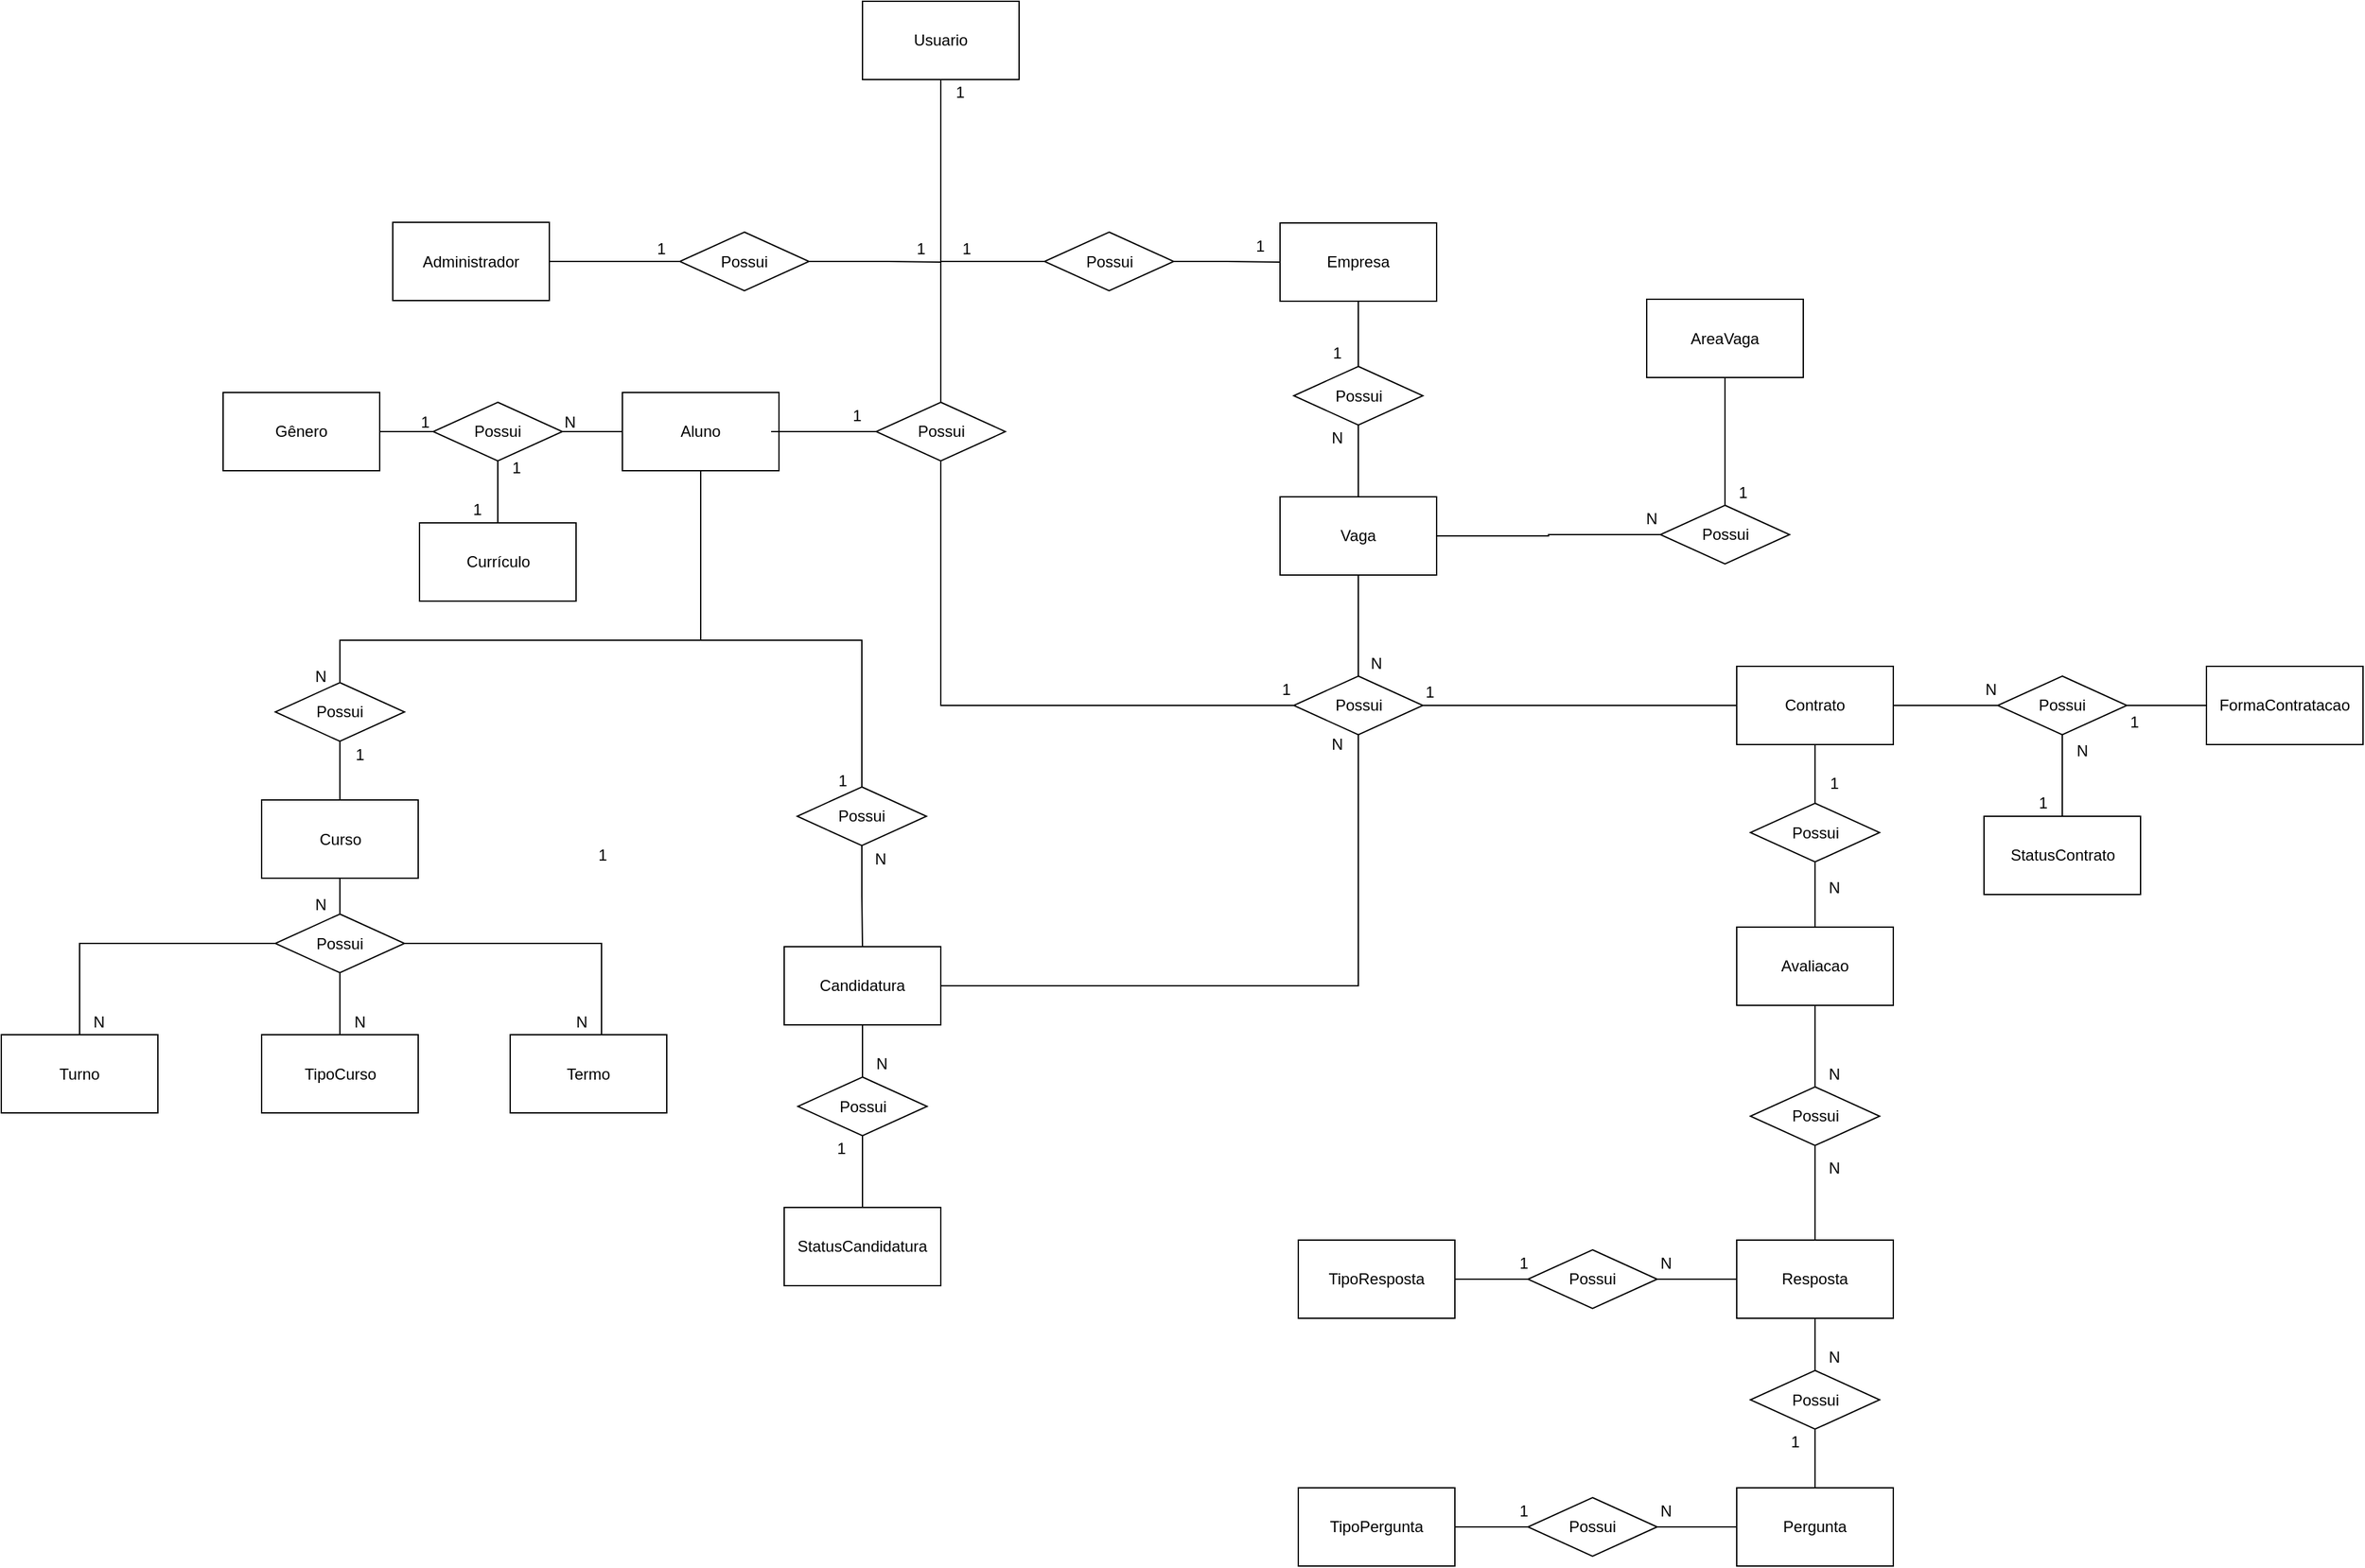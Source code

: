 <mxfile version="13.6.9" type="device"><diagram id="9ububp4-x_QyKkIQyULA" name="Page-1"><mxGraphModel dx="1695" dy="1651" grid="1" gridSize="10" guides="1" tooltips="1" connect="1" arrows="1" fold="1" page="1" pageScale="1" pageWidth="827" pageHeight="1169" math="0" shadow="0"><root><mxCell id="0"/><mxCell id="1" parent="0"/><mxCell id="k3YdLMhlCEvkmIeT7xpR-12" style="edgeStyle=orthogonalEdgeStyle;rounded=0;orthogonalLoop=1;jettySize=auto;html=1;endArrow=none;endFill=0;" parent="1" source="k3YdLMhlCEvkmIeT7xpR-1" target="k3YdLMhlCEvkmIeT7xpR-13" edge="1"><mxGeometry relative="1" as="geometry"><mxPoint x="240" y="70" as="targetPoint"/></mxGeometry></mxCell><mxCell id="k3YdLMhlCEvkmIeT7xpR-1" value="Usuario" style="rounded=0;whiteSpace=wrap;html=1;" parent="1" vertex="1"><mxGeometry x="50" y="-260" width="120" height="60" as="geometry"/></mxCell><mxCell id="k3YdLMhlCEvkmIeT7xpR-2" value="Aluno" style="rounded=0;whiteSpace=wrap;html=1;" parent="1" vertex="1"><mxGeometry x="-134" y="40" width="120" height="60" as="geometry"/></mxCell><mxCell id="k3YdLMhlCEvkmIeT7xpR-27" style="edgeStyle=orthogonalEdgeStyle;rounded=0;orthogonalLoop=1;jettySize=auto;html=1;endArrow=none;endFill=0;" parent="1" source="k3YdLMhlCEvkmIeT7xpR-3" target="k3YdLMhlCEvkmIeT7xpR-26" edge="1"><mxGeometry relative="1" as="geometry"/></mxCell><mxCell id="k3YdLMhlCEvkmIeT7xpR-3" value="Empresa" style="rounded=0;whiteSpace=wrap;html=1;" parent="1" vertex="1"><mxGeometry x="370" y="-90" width="120" height="60" as="geometry"/></mxCell><mxCell id="k3YdLMhlCEvkmIeT7xpR-4" value="Administrador" style="rounded=0;whiteSpace=wrap;html=1;" parent="1" vertex="1"><mxGeometry x="-310" y="-90.5" width="120" height="60" as="geometry"/></mxCell><mxCell id="k3YdLMhlCEvkmIeT7xpR-42" style="edgeStyle=orthogonalEdgeStyle;rounded=0;orthogonalLoop=1;jettySize=auto;html=1;endArrow=none;endFill=0;" parent="1" source="k3YdLMhlCEvkmIeT7xpR-5" target="k3YdLMhlCEvkmIeT7xpR-39" edge="1"><mxGeometry relative="1" as="geometry"/></mxCell><mxCell id="fHweongJfrW60iiXPh-W-39" style="edgeStyle=orthogonalEdgeStyle;rounded=0;orthogonalLoop=1;jettySize=auto;html=1;endArrow=none;endFill=0;" parent="1" source="k3YdLMhlCEvkmIeT7xpR-5" target="fHweongJfrW60iiXPh-W-38" edge="1"><mxGeometry relative="1" as="geometry"><mxPoint x="860" y="280" as="sourcePoint"/></mxGeometry></mxCell><mxCell id="k3YdLMhlCEvkmIeT7xpR-5" value="Contrato" style="rounded=0;whiteSpace=wrap;html=1;" parent="1" vertex="1"><mxGeometry x="720" y="250" width="120" height="60" as="geometry"/></mxCell><mxCell id="FzNZl77AO00aLUNLxxv9-52" style="edgeStyle=orthogonalEdgeStyle;rounded=0;orthogonalLoop=1;jettySize=auto;html=1;endArrow=none;endFill=0;" parent="1" source="k3YdLMhlCEvkmIeT7xpR-7" target="k3YdLMhlCEvkmIeT7xpR-38" edge="1"><mxGeometry relative="1" as="geometry"/></mxCell><mxCell id="k3YdLMhlCEvkmIeT7xpR-7" value="Vaga" style="rounded=0;whiteSpace=wrap;html=1;" parent="1" vertex="1"><mxGeometry x="370" y="120" width="120" height="60" as="geometry"/></mxCell><mxCell id="FzNZl77AO00aLUNLxxv9-84" style="edgeStyle=orthogonalEdgeStyle;rounded=0;orthogonalLoop=1;jettySize=auto;html=1;entryX=0.5;entryY=0;entryDx=0;entryDy=0;endArrow=none;endFill=0;" parent="1" source="k3YdLMhlCEvkmIeT7xpR-9" target="FzNZl77AO00aLUNLxxv9-57" edge="1"><mxGeometry relative="1" as="geometry"/></mxCell><mxCell id="k3YdLMhlCEvkmIeT7xpR-9" value="Avaliacao" style="rounded=0;whiteSpace=wrap;html=1;" parent="1" vertex="1"><mxGeometry x="720" y="450" width="120" height="60" as="geometry"/></mxCell><mxCell id="FzNZl77AO00aLUNLxxv9-47" style="edgeStyle=orthogonalEdgeStyle;rounded=0;orthogonalLoop=1;jettySize=auto;html=1;endArrow=none;endFill=0;" parent="1" source="k3YdLMhlCEvkmIeT7xpR-13" edge="1"><mxGeometry relative="1" as="geometry"><mxPoint x="250" y="280" as="targetPoint"/><Array as="points"><mxPoint x="110" y="280"/></Array></mxGeometry></mxCell><mxCell id="k3YdLMhlCEvkmIeT7xpR-13" value="Possui" style="rhombus;whiteSpace=wrap;html=1;" parent="1" vertex="1"><mxGeometry x="60.5" y="47.5" width="99" height="45" as="geometry"/></mxCell><mxCell id="FzNZl77AO00aLUNLxxv9-44" style="edgeStyle=orthogonalEdgeStyle;rounded=0;orthogonalLoop=1;jettySize=auto;html=1;endArrow=none;endFill=0;entryX=1;entryY=1;entryDx=0;entryDy=0;" parent="1" source="k3YdLMhlCEvkmIeT7xpR-16" target="k3YdLMhlCEvkmIeT7xpR-46" edge="1"><mxGeometry relative="1" as="geometry"><mxPoint x="110" y="-30" as="targetPoint"/><Array as="points"><mxPoint x="70" y="-60"/><mxPoint x="70" y="-60"/></Array></mxGeometry></mxCell><mxCell id="FzNZl77AO00aLUNLxxv9-45" style="edgeStyle=orthogonalEdgeStyle;rounded=0;orthogonalLoop=1;jettySize=auto;html=1;endArrow=none;endFill=0;" parent="1" source="k3YdLMhlCEvkmIeT7xpR-16" target="k3YdLMhlCEvkmIeT7xpR-4" edge="1"><mxGeometry relative="1" as="geometry"/></mxCell><mxCell id="k3YdLMhlCEvkmIeT7xpR-16" value="Possui" style="rhombus;whiteSpace=wrap;html=1;" parent="1" vertex="1"><mxGeometry x="-90" y="-83" width="99" height="45" as="geometry"/></mxCell><mxCell id="k3YdLMhlCEvkmIeT7xpR-22" style="edgeStyle=orthogonalEdgeStyle;rounded=0;orthogonalLoop=1;jettySize=auto;html=1;endArrow=none;endFill=0;" parent="1" source="k3YdLMhlCEvkmIeT7xpR-20" target="k3YdLMhlCEvkmIeT7xpR-3" edge="1"><mxGeometry relative="1" as="geometry"/></mxCell><mxCell id="FzNZl77AO00aLUNLxxv9-20" style="edgeStyle=orthogonalEdgeStyle;rounded=0;orthogonalLoop=1;jettySize=auto;html=1;endArrow=none;endFill=0;" parent="1" source="k3YdLMhlCEvkmIeT7xpR-20" edge="1"><mxGeometry relative="1" as="geometry"><mxPoint x="110" y="-57.5" as="targetPoint"/><Array as="points"><mxPoint x="110" y="-60"/></Array></mxGeometry></mxCell><mxCell id="k3YdLMhlCEvkmIeT7xpR-20" value="Possui" style="rhombus;whiteSpace=wrap;html=1;" parent="1" vertex="1"><mxGeometry x="189.5" y="-83" width="99" height="45" as="geometry"/></mxCell><mxCell id="k3YdLMhlCEvkmIeT7xpR-25" style="edgeStyle=orthogonalEdgeStyle;rounded=0;orthogonalLoop=1;jettySize=auto;html=1;endArrow=none;endFill=0;" parent="1" edge="1"><mxGeometry relative="1" as="geometry"><mxPoint x="639" y="172.5" as="sourcePoint"/></mxGeometry></mxCell><mxCell id="k3YdLMhlCEvkmIeT7xpR-28" style="edgeStyle=orthogonalEdgeStyle;rounded=0;orthogonalLoop=1;jettySize=auto;html=1;endArrow=none;endFill=0;" parent="1" source="k3YdLMhlCEvkmIeT7xpR-26" target="k3YdLMhlCEvkmIeT7xpR-7" edge="1"><mxGeometry relative="1" as="geometry"/></mxCell><mxCell id="k3YdLMhlCEvkmIeT7xpR-26" value="Possui" style="rhombus;whiteSpace=wrap;html=1;" parent="1" vertex="1"><mxGeometry x="380.5" y="20" width="99" height="45" as="geometry"/></mxCell><mxCell id="k3YdLMhlCEvkmIeT7xpR-33" style="edgeStyle=orthogonalEdgeStyle;rounded=0;orthogonalLoop=1;jettySize=auto;html=1;endArrow=none;endFill=0;" parent="1" edge="1"><mxGeometry relative="1" as="geometry"><mxPoint x="639" y="382.5" as="sourcePoint"/></mxGeometry></mxCell><mxCell id="FzNZl77AO00aLUNLxxv9-31" style="edgeStyle=orthogonalEdgeStyle;rounded=0;orthogonalLoop=1;jettySize=auto;html=1;endArrow=none;endFill=0;" parent="1" source="k3YdLMhlCEvkmIeT7xpR-35" target="fHweongJfrW60iiXPh-W-1" edge="1"><mxGeometry relative="1" as="geometry"/></mxCell><mxCell id="tFelkbOIOpJbPnl7gtcp-5" style="edgeStyle=orthogonalEdgeStyle;rounded=0;orthogonalLoop=1;jettySize=auto;html=1;endArrow=none;endFill=0;" edge="1" parent="1" source="k3YdLMhlCEvkmIeT7xpR-35"><mxGeometry relative="1" as="geometry"><mxPoint x="-80" y="230" as="targetPoint"/><Array as="points"><mxPoint x="49" y="230"/></Array></mxGeometry></mxCell><mxCell id="k3YdLMhlCEvkmIeT7xpR-35" value="Possui" style="rhombus;whiteSpace=wrap;html=1;" parent="1" vertex="1"><mxGeometry y="342.5" width="99" height="45" as="geometry"/></mxCell><mxCell id="FzNZl77AO00aLUNLxxv9-53" style="edgeStyle=orthogonalEdgeStyle;rounded=0;orthogonalLoop=1;jettySize=auto;html=1;endArrow=none;endFill=0;" parent="1" source="k3YdLMhlCEvkmIeT7xpR-38" target="fHweongJfrW60iiXPh-W-25" edge="1"><mxGeometry relative="1" as="geometry"/></mxCell><mxCell id="k3YdLMhlCEvkmIeT7xpR-38" value="Possui" style="rhombus;whiteSpace=wrap;html=1;" parent="1" vertex="1"><mxGeometry x="661.5" y="126.5" width="99" height="45" as="geometry"/></mxCell><mxCell id="k3YdLMhlCEvkmIeT7xpR-63" style="edgeStyle=orthogonalEdgeStyle;rounded=0;orthogonalLoop=1;jettySize=auto;html=1;endArrow=none;endFill=0;" parent="1" source="k3YdLMhlCEvkmIeT7xpR-39" target="k3YdLMhlCEvkmIeT7xpR-9" edge="1"><mxGeometry relative="1" as="geometry"/></mxCell><mxCell id="k3YdLMhlCEvkmIeT7xpR-39" value="Possui" style="rhombus;whiteSpace=wrap;html=1;" parent="1" vertex="1"><mxGeometry x="730.5" y="355" width="99" height="45" as="geometry"/></mxCell><mxCell id="k3YdLMhlCEvkmIeT7xpR-44" value="1" style="text;html=1;strokeColor=none;fillColor=none;align=center;verticalAlign=middle;whiteSpace=wrap;rounded=0;" parent="1" vertex="1"><mxGeometry x="-119" y="-80" width="30" height="20" as="geometry"/></mxCell><mxCell id="k3YdLMhlCEvkmIeT7xpR-46" value="1" style="text;html=1;strokeColor=none;fillColor=none;align=center;verticalAlign=middle;whiteSpace=wrap;rounded=0;" parent="1" vertex="1"><mxGeometry x="80" y="-80" width="30" height="20" as="geometry"/></mxCell><mxCell id="k3YdLMhlCEvkmIeT7xpR-47" value="1" style="text;html=1;strokeColor=none;fillColor=none;align=center;verticalAlign=middle;whiteSpace=wrap;rounded=0;" parent="1" vertex="1"><mxGeometry x="114.5" y="-80" width="30" height="20" as="geometry"/></mxCell><mxCell id="k3YdLMhlCEvkmIeT7xpR-48" value="1" style="text;html=1;strokeColor=none;fillColor=none;align=center;verticalAlign=middle;whiteSpace=wrap;rounded=0;" parent="1" vertex="1"><mxGeometry x="340" y="-82.5" width="30" height="20" as="geometry"/></mxCell><mxCell id="k3YdLMhlCEvkmIeT7xpR-50" value="1" style="text;html=1;strokeColor=none;fillColor=none;align=center;verticalAlign=middle;whiteSpace=wrap;rounded=0;" parent="1" vertex="1"><mxGeometry x="110" y="-200" width="30" height="20" as="geometry"/></mxCell><mxCell id="k3YdLMhlCEvkmIeT7xpR-51" value="1" style="text;html=1;strokeColor=none;fillColor=none;align=center;verticalAlign=middle;whiteSpace=wrap;rounded=0;" parent="1" vertex="1"><mxGeometry x="30.5" y="47.5" width="30" height="20" as="geometry"/></mxCell><mxCell id="k3YdLMhlCEvkmIeT7xpR-52" value="N" style="text;html=1;strokeColor=none;fillColor=none;align=center;verticalAlign=middle;whiteSpace=wrap;rounded=0;" parent="1" vertex="1"><mxGeometry x="49" y="387.5" width="30" height="20" as="geometry"/></mxCell><mxCell id="k3YdLMhlCEvkmIeT7xpR-54" value="1" style="text;html=1;strokeColor=none;fillColor=none;align=center;verticalAlign=middle;whiteSpace=wrap;rounded=0;" parent="1" vertex="1"><mxGeometry x="399" width="30" height="20" as="geometry"/></mxCell><mxCell id="k3YdLMhlCEvkmIeT7xpR-55" value="N" style="text;html=1;strokeColor=none;fillColor=none;align=center;verticalAlign=middle;whiteSpace=wrap;rounded=0;" parent="1" vertex="1"><mxGeometry x="399" y="65" width="30" height="20" as="geometry"/></mxCell><mxCell id="k3YdLMhlCEvkmIeT7xpR-68" style="edgeStyle=orthogonalEdgeStyle;rounded=0;orthogonalLoop=1;jettySize=auto;html=1;endArrow=none;endFill=0;" parent="1" edge="1"><mxGeometry relative="1" as="geometry"><mxPoint x="639" y="280" as="sourcePoint"/></mxGeometry></mxCell><mxCell id="k3YdLMhlCEvkmIeT7xpR-81" value="N" style="text;html=1;strokeColor=none;fillColor=none;align=center;verticalAlign=middle;whiteSpace=wrap;rounded=0;" parent="1" vertex="1"><mxGeometry x="399" y="300" width="30" height="20" as="geometry"/></mxCell><mxCell id="k3YdLMhlCEvkmIeT7xpR-82" value="1" style="text;html=1;strokeColor=none;fillColor=none;align=center;verticalAlign=middle;whiteSpace=wrap;rounded=0;" parent="1" vertex="1"><mxGeometry x="470" y="260" width="30" height="20" as="geometry"/></mxCell><mxCell id="k3YdLMhlCEvkmIeT7xpR-83" value="1" style="text;html=1;strokeColor=none;fillColor=none;align=center;verticalAlign=middle;whiteSpace=wrap;rounded=0;" parent="1" vertex="1"><mxGeometry x="780" y="330" width="30" height="20" as="geometry"/></mxCell><mxCell id="k3YdLMhlCEvkmIeT7xpR-84" value="N" style="text;html=1;strokeColor=none;fillColor=none;align=center;verticalAlign=middle;whiteSpace=wrap;rounded=0;" parent="1" vertex="1"><mxGeometry x="780" y="410" width="30" height="20" as="geometry"/></mxCell><mxCell id="jempaYH8uW6jE88s6-Fu-5" style="edgeStyle=orthogonalEdgeStyle;rounded=0;orthogonalLoop=1;jettySize=auto;html=1;endArrow=none;endFill=0;" parent="1" target="k3YdLMhlCEvkmIeT7xpR-13" edge="1"><mxGeometry relative="1" as="geometry"><Array as="points"><mxPoint x="10" y="70"/><mxPoint x="10" y="70"/></Array><mxPoint x="-20" y="70" as="sourcePoint"/></mxGeometry></mxCell><mxCell id="Rwl_R5_5Do_ZwJjmagmW-10" style="edgeStyle=orthogonalEdgeStyle;rounded=0;orthogonalLoop=1;jettySize=auto;html=1;endArrow=none;endFill=0;exitX=0.5;exitY=1;exitDx=0;exitDy=0;" parent="1" source="fHweongJfrW60iiXPh-W-17" target="Rwl_R5_5Do_ZwJjmagmW-1" edge="1"><mxGeometry relative="1" as="geometry"><mxPoint x="-294" y="325" as="sourcePoint"/></mxGeometry></mxCell><mxCell id="Rwl_R5_5Do_ZwJjmagmW-1" value="Currículo" style="rounded=0;whiteSpace=wrap;html=1;" parent="1" vertex="1"><mxGeometry x="-289.5" y="140" width="120" height="60" as="geometry"/></mxCell><mxCell id="Rwl_R5_5Do_ZwJjmagmW-11" value="1" style="text;html=1;strokeColor=none;fillColor=none;align=center;verticalAlign=middle;whiteSpace=wrap;rounded=0;" parent="1" vertex="1"><mxGeometry x="-230" y="87.5" width="30" height="20" as="geometry"/></mxCell><mxCell id="Rwl_R5_5Do_ZwJjmagmW-13" value="1" style="text;html=1;strokeColor=none;fillColor=none;align=center;verticalAlign=middle;whiteSpace=wrap;rounded=0;" parent="1" vertex="1"><mxGeometry x="-260" y="120" width="30" height="20" as="geometry"/></mxCell><mxCell id="Rwl_R5_5Do_ZwJjmagmW-14" value="1" style="text;html=1;strokeColor=none;fillColor=none;align=center;verticalAlign=middle;whiteSpace=wrap;rounded=0;" parent="1" vertex="1"><mxGeometry x="-164" y="385" width="30" height="20" as="geometry"/></mxCell><mxCell id="FzNZl77AO00aLUNLxxv9-29" style="edgeStyle=orthogonalEdgeStyle;rounded=0;orthogonalLoop=1;jettySize=auto;html=1;endArrow=none;endFill=0;" parent="1" source="fHweongJfrW60iiXPh-W-1" target="FzNZl77AO00aLUNLxxv9-3" edge="1"><mxGeometry relative="1" as="geometry"/></mxCell><mxCell id="FzNZl77AO00aLUNLxxv9-41" style="edgeStyle=orthogonalEdgeStyle;rounded=0;orthogonalLoop=1;jettySize=auto;html=1;entryX=0.5;entryY=1;entryDx=0;entryDy=0;endArrow=none;endFill=0;" parent="1" source="fHweongJfrW60iiXPh-W-1" target="FzNZl77AO00aLUNLxxv9-34" edge="1"><mxGeometry relative="1" as="geometry"/></mxCell><mxCell id="fHweongJfrW60iiXPh-W-1" value="Candidatura" style="rounded=0;whiteSpace=wrap;html=1;" parent="1" vertex="1"><mxGeometry x="-10" y="465" width="120" height="60" as="geometry"/></mxCell><mxCell id="fHweongJfrW60iiXPh-W-16" value="Gênero" style="rounded=0;whiteSpace=wrap;html=1;" parent="1" vertex="1"><mxGeometry x="-440" y="40" width="120" height="60" as="geometry"/></mxCell><mxCell id="fHweongJfrW60iiXPh-W-18" style="edgeStyle=orthogonalEdgeStyle;rounded=0;orthogonalLoop=1;jettySize=auto;html=1;endArrow=none;endFill=0;" parent="1" source="fHweongJfrW60iiXPh-W-17" target="fHweongJfrW60iiXPh-W-16" edge="1"><mxGeometry relative="1" as="geometry"/></mxCell><mxCell id="fHweongJfrW60iiXPh-W-19" style="edgeStyle=orthogonalEdgeStyle;rounded=0;orthogonalLoop=1;jettySize=auto;html=1;endArrow=none;endFill=0;" parent="1" source="fHweongJfrW60iiXPh-W-17" target="k3YdLMhlCEvkmIeT7xpR-2" edge="1"><mxGeometry relative="1" as="geometry"><mxPoint x="-140" y="70" as="targetPoint"/></mxGeometry></mxCell><mxCell id="fHweongJfrW60iiXPh-W-17" value="Possui" style="rhombus;whiteSpace=wrap;html=1;" parent="1" vertex="1"><mxGeometry x="-279" y="47.5" width="99" height="45" as="geometry"/></mxCell><mxCell id="fHweongJfrW60iiXPh-W-20" value="N" style="text;html=1;strokeColor=none;fillColor=none;align=center;verticalAlign=middle;whiteSpace=wrap;rounded=0;" parent="1" vertex="1"><mxGeometry x="-189.5" y="52.5" width="30" height="20" as="geometry"/></mxCell><mxCell id="fHweongJfrW60iiXPh-W-24" value="1" style="text;html=1;strokeColor=none;fillColor=none;align=center;verticalAlign=middle;whiteSpace=wrap;rounded=0;" parent="1" vertex="1"><mxGeometry x="-300" y="52.5" width="30" height="20" as="geometry"/></mxCell><mxCell id="fHweongJfrW60iiXPh-W-25" value="AreaVaga" style="rounded=0;whiteSpace=wrap;html=1;" parent="1" vertex="1"><mxGeometry x="651" y="-31.5" width="120" height="60" as="geometry"/></mxCell><mxCell id="fHweongJfrW60iiXPh-W-34" value="1" style="text;html=1;strokeColor=none;fillColor=none;align=center;verticalAlign=middle;whiteSpace=wrap;rounded=0;" parent="1" vertex="1"><mxGeometry x="710" y="106.5" width="30" height="20" as="geometry"/></mxCell><mxCell id="fHweongJfrW60iiXPh-W-36" value="FormaContratacao" style="rounded=0;whiteSpace=wrap;html=1;" parent="1" vertex="1"><mxGeometry x="1080" y="250" width="120" height="60" as="geometry"/></mxCell><mxCell id="fHweongJfrW60iiXPh-W-37" value="StatusContrato" style="rounded=0;whiteSpace=wrap;html=1;" parent="1" vertex="1"><mxGeometry x="909.5" y="365" width="120" height="60" as="geometry"/></mxCell><mxCell id="fHweongJfrW60iiXPh-W-41" style="edgeStyle=orthogonalEdgeStyle;rounded=0;orthogonalLoop=1;jettySize=auto;html=1;endArrow=none;endFill=0;" parent="1" source="fHweongJfrW60iiXPh-W-38" target="fHweongJfrW60iiXPh-W-36" edge="1"><mxGeometry relative="1" as="geometry"/></mxCell><mxCell id="FzNZl77AO00aLUNLxxv9-64" style="edgeStyle=orthogonalEdgeStyle;rounded=0;orthogonalLoop=1;jettySize=auto;html=1;endArrow=none;endFill=0;" parent="1" source="fHweongJfrW60iiXPh-W-38" target="fHweongJfrW60iiXPh-W-37" edge="1"><mxGeometry relative="1" as="geometry"/></mxCell><mxCell id="fHweongJfrW60iiXPh-W-38" value="Possui" style="rhombus;whiteSpace=wrap;html=1;" parent="1" vertex="1"><mxGeometry x="920" y="257.5" width="99" height="45" as="geometry"/></mxCell><mxCell id="fHweongJfrW60iiXPh-W-40" value="N" style="text;html=1;strokeColor=none;fillColor=none;align=center;verticalAlign=middle;whiteSpace=wrap;rounded=0;" parent="1" vertex="1"><mxGeometry x="429" y="237.5" width="30" height="20" as="geometry"/></mxCell><mxCell id="fHweongJfrW60iiXPh-W-44" value="N" style="text;html=1;strokeColor=none;fillColor=none;align=center;verticalAlign=middle;whiteSpace=wrap;rounded=0;" parent="1" vertex="1"><mxGeometry x="900" y="257.5" width="30" height="20" as="geometry"/></mxCell><mxCell id="fHweongJfrW60iiXPh-W-47" value="1" style="text;html=1;strokeColor=none;fillColor=none;align=center;verticalAlign=middle;whiteSpace=wrap;rounded=0;" parent="1" vertex="1"><mxGeometry x="1010" y="282.5" width="30" height="20" as="geometry"/></mxCell><mxCell id="fHweongJfrW60iiXPh-W-48" value="1" style="text;html=1;strokeColor=none;fillColor=none;align=center;verticalAlign=middle;whiteSpace=wrap;rounded=0;" parent="1" vertex="1"><mxGeometry x="940" y="345" width="30" height="20" as="geometry"/></mxCell><mxCell id="fHweongJfrW60iiXPh-W-49" value="N" style="text;html=1;strokeColor=none;fillColor=none;align=center;verticalAlign=middle;whiteSpace=wrap;rounded=0;" parent="1" vertex="1"><mxGeometry x="970" y="305" width="30" height="20" as="geometry"/></mxCell><mxCell id="fHweongJfrW60iiXPh-W-80" style="edgeStyle=orthogonalEdgeStyle;rounded=0;orthogonalLoop=1;jettySize=auto;html=1;endArrow=none;endFill=0;" parent="1" source="fHweongJfrW60iiXPh-W-54" target="fHweongJfrW60iiXPh-W-78" edge="1"><mxGeometry relative="1" as="geometry"/></mxCell><mxCell id="fHweongJfrW60iiXPh-W-54" value="Curso" style="rounded=0;whiteSpace=wrap;html=1;" parent="1" vertex="1"><mxGeometry x="-410.5" y="352.5" width="120" height="60" as="geometry"/></mxCell><mxCell id="fHweongJfrW60iiXPh-W-56" value="Turno" style="rounded=0;whiteSpace=wrap;html=1;" parent="1" vertex="1"><mxGeometry x="-610" y="532.5" width="120" height="60" as="geometry"/></mxCell><mxCell id="fHweongJfrW60iiXPh-W-57" value="Termo" style="rounded=0;whiteSpace=wrap;html=1;" parent="1" vertex="1"><mxGeometry x="-220" y="532.5" width="120" height="60" as="geometry"/></mxCell><mxCell id="fHweongJfrW60iiXPh-W-62" style="edgeStyle=orthogonalEdgeStyle;rounded=0;orthogonalLoop=1;jettySize=auto;html=1;entryX=0.5;entryY=0;entryDx=0;entryDy=0;endArrow=none;endFill=0;" parent="1" source="fHweongJfrW60iiXPh-W-58" target="fHweongJfrW60iiXPh-W-54" edge="1"><mxGeometry relative="1" as="geometry"/></mxCell><mxCell id="tFelkbOIOpJbPnl7gtcp-4" style="edgeStyle=orthogonalEdgeStyle;rounded=0;orthogonalLoop=1;jettySize=auto;html=1;endArrow=none;endFill=0;" edge="1" parent="1" source="fHweongJfrW60iiXPh-W-58" target="k3YdLMhlCEvkmIeT7xpR-2"><mxGeometry relative="1" as="geometry"><Array as="points"><mxPoint x="-351" y="230"/><mxPoint x="-74" y="230"/></Array></mxGeometry></mxCell><mxCell id="fHweongJfrW60iiXPh-W-58" value="Possui" style="rhombus;whiteSpace=wrap;html=1;" parent="1" vertex="1"><mxGeometry x="-400" y="262.5" width="99" height="45" as="geometry"/></mxCell><mxCell id="fHweongJfrW60iiXPh-W-64" value="1" style="text;html=1;strokeColor=none;fillColor=none;align=center;verticalAlign=middle;whiteSpace=wrap;rounded=0;" parent="1" vertex="1"><mxGeometry x="-350.5" y="307.5" width="30" height="20" as="geometry"/></mxCell><mxCell id="fHweongJfrW60iiXPh-W-65" value="N" style="text;html=1;strokeColor=none;fillColor=none;align=center;verticalAlign=middle;whiteSpace=wrap;rounded=0;" parent="1" vertex="1"><mxGeometry x="-380.5" y="247.5" width="30" height="20" as="geometry"/></mxCell><mxCell id="fHweongJfrW60iiXPh-W-68" value="N" style="text;html=1;strokeColor=none;fillColor=none;align=center;verticalAlign=middle;whiteSpace=wrap;rounded=0;" parent="1" vertex="1"><mxGeometry x="-550" y="512.5" width="30" height="20" as="geometry"/></mxCell><mxCell id="fHweongJfrW60iiXPh-W-72" value="N" style="text;html=1;strokeColor=none;fillColor=none;align=center;verticalAlign=middle;whiteSpace=wrap;rounded=0;" parent="1" vertex="1"><mxGeometry x="-380" y="422.5" width="30" height="20" as="geometry"/></mxCell><mxCell id="fHweongJfrW60iiXPh-W-81" style="edgeStyle=orthogonalEdgeStyle;rounded=0;orthogonalLoop=1;jettySize=auto;html=1;endArrow=none;endFill=0;" parent="1" source="fHweongJfrW60iiXPh-W-78" target="fHweongJfrW60iiXPh-W-56" edge="1"><mxGeometry relative="1" as="geometry"><Array as="points"><mxPoint x="-550" y="462.5"/></Array></mxGeometry></mxCell><mxCell id="fHweongJfrW60iiXPh-W-82" style="edgeStyle=orthogonalEdgeStyle;rounded=0;orthogonalLoop=1;jettySize=auto;html=1;endArrow=none;endFill=0;" parent="1" source="fHweongJfrW60iiXPh-W-78" target="fHweongJfrW60iiXPh-W-57" edge="1"><mxGeometry relative="1" as="geometry"><Array as="points"><mxPoint x="-150" y="462.5"/></Array></mxGeometry></mxCell><mxCell id="71JND-y3AgoOOAbfqpLt-4" style="edgeStyle=orthogonalEdgeStyle;rounded=0;orthogonalLoop=1;jettySize=auto;html=1;endArrow=none;endFill=0;" parent="1" source="fHweongJfrW60iiXPh-W-78" target="71JND-y3AgoOOAbfqpLt-2" edge="1"><mxGeometry relative="1" as="geometry"/></mxCell><mxCell id="fHweongJfrW60iiXPh-W-78" value="Possui" style="rhombus;whiteSpace=wrap;html=1;" parent="1" vertex="1"><mxGeometry x="-400" y="440" width="99" height="45" as="geometry"/></mxCell><mxCell id="fHweongJfrW60iiXPh-W-87" value="N" style="text;html=1;strokeColor=none;fillColor=none;align=center;verticalAlign=middle;whiteSpace=wrap;rounded=0;" parent="1" vertex="1"><mxGeometry x="-180" y="512.5" width="30" height="20" as="geometry"/></mxCell><mxCell id="71JND-y3AgoOOAbfqpLt-2" value="TipoCurso" style="rounded=0;whiteSpace=wrap;html=1;" parent="1" vertex="1"><mxGeometry x="-410.5" y="532.5" width="120" height="60" as="geometry"/></mxCell><mxCell id="71JND-y3AgoOOAbfqpLt-5" value="N" style="text;html=1;strokeColor=none;fillColor=none;align=center;verticalAlign=middle;whiteSpace=wrap;rounded=0;" parent="1" vertex="1"><mxGeometry x="-350" y="512.5" width="30" height="20" as="geometry"/></mxCell><mxCell id="FzNZl77AO00aLUNLxxv9-1" value="StatusCandidatura" style="rounded=0;whiteSpace=wrap;html=1;" parent="1" vertex="1"><mxGeometry x="-10" y="665" width="120" height="60" as="geometry"/></mxCell><mxCell id="FzNZl77AO00aLUNLxxv9-5" style="edgeStyle=orthogonalEdgeStyle;rounded=0;orthogonalLoop=1;jettySize=auto;html=1;endArrow=none;endFill=0;" parent="1" source="FzNZl77AO00aLUNLxxv9-3" target="FzNZl77AO00aLUNLxxv9-1" edge="1"><mxGeometry relative="1" as="geometry"/></mxCell><mxCell id="FzNZl77AO00aLUNLxxv9-3" value="Possui" style="rhombus;whiteSpace=wrap;html=1;" parent="1" vertex="1"><mxGeometry x="0.5" y="565" width="99" height="45" as="geometry"/></mxCell><mxCell id="FzNZl77AO00aLUNLxxv9-11" value="N" style="text;html=1;strokeColor=none;fillColor=none;align=center;verticalAlign=middle;whiteSpace=wrap;rounded=0;" parent="1" vertex="1"><mxGeometry x="50" y="545" width="30" height="20" as="geometry"/></mxCell><mxCell id="FzNZl77AO00aLUNLxxv9-13" value="1" style="text;html=1;strokeColor=none;fillColor=none;align=center;verticalAlign=middle;whiteSpace=wrap;rounded=0;" parent="1" vertex="1"><mxGeometry x="19" y="610" width="30" height="20" as="geometry"/></mxCell><mxCell id="FzNZl77AO00aLUNLxxv9-35" style="edgeStyle=orthogonalEdgeStyle;rounded=0;orthogonalLoop=1;jettySize=auto;html=1;endArrow=none;endFill=0;" parent="1" source="FzNZl77AO00aLUNLxxv9-34" edge="1"><mxGeometry relative="1" as="geometry"><mxPoint x="250" y="280" as="targetPoint"/></mxGeometry></mxCell><mxCell id="FzNZl77AO00aLUNLxxv9-36" style="edgeStyle=orthogonalEdgeStyle;rounded=0;orthogonalLoop=1;jettySize=auto;html=1;entryX=0;entryY=0.5;entryDx=0;entryDy=0;endArrow=none;endFill=0;" parent="1" source="FzNZl77AO00aLUNLxxv9-34" target="k3YdLMhlCEvkmIeT7xpR-5" edge="1"><mxGeometry relative="1" as="geometry"/></mxCell><mxCell id="FzNZl77AO00aLUNLxxv9-42" style="edgeStyle=orthogonalEdgeStyle;rounded=0;orthogonalLoop=1;jettySize=auto;html=1;entryX=0.5;entryY=1;entryDx=0;entryDy=0;endArrow=none;endFill=0;" parent="1" source="FzNZl77AO00aLUNLxxv9-34" target="k3YdLMhlCEvkmIeT7xpR-7" edge="1"><mxGeometry relative="1" as="geometry"/></mxCell><mxCell id="FzNZl77AO00aLUNLxxv9-34" value="Possui" style="rhombus;whiteSpace=wrap;html=1;" parent="1" vertex="1"><mxGeometry x="380.5" y="257.5" width="99" height="45" as="geometry"/></mxCell><mxCell id="FzNZl77AO00aLUNLxxv9-38" value="1" style="text;html=1;strokeColor=none;fillColor=none;align=center;verticalAlign=middle;whiteSpace=wrap;rounded=0;" parent="1" vertex="1"><mxGeometry x="360" y="257.5" width="30" height="20" as="geometry"/></mxCell><mxCell id="FzNZl77AO00aLUNLxxv9-50" value="1" style="text;html=1;strokeColor=none;fillColor=none;align=center;verticalAlign=middle;whiteSpace=wrap;rounded=0;" parent="1" vertex="1"><mxGeometry x="20" y="327.5" width="30" height="20" as="geometry"/></mxCell><mxCell id="FzNZl77AO00aLUNLxxv9-56" value="N" style="text;html=1;strokeColor=none;fillColor=none;align=center;verticalAlign=middle;whiteSpace=wrap;rounded=0;" parent="1" vertex="1"><mxGeometry x="640" y="126.5" width="30" height="20" as="geometry"/></mxCell><mxCell id="FzNZl77AO00aLUNLxxv9-57" value="Possui" style="rhombus;whiteSpace=wrap;html=1;" parent="1" vertex="1"><mxGeometry x="730.5" y="572.5" width="99" height="45" as="geometry"/></mxCell><mxCell id="tFelkbOIOpJbPnl7gtcp-8" style="edgeStyle=orthogonalEdgeStyle;rounded=0;orthogonalLoop=1;jettySize=auto;html=1;endArrow=none;endFill=0;" edge="1" parent="1" source="FzNZl77AO00aLUNLxxv9-66" target="FzNZl77AO00aLUNLxxv9-72"><mxGeometry relative="1" as="geometry"/></mxCell><mxCell id="FzNZl77AO00aLUNLxxv9-66" value="Pergunta" style="rounded=0;whiteSpace=wrap;html=1;" parent="1" vertex="1"><mxGeometry x="720" y="880" width="120" height="60" as="geometry"/></mxCell><mxCell id="FzNZl77AO00aLUNLxxv9-77" style="edgeStyle=orthogonalEdgeStyle;rounded=0;orthogonalLoop=1;jettySize=auto;html=1;endArrow=none;endFill=0;" parent="1" source="FzNZl77AO00aLUNLxxv9-67" target="FzNZl77AO00aLUNLxxv9-75" edge="1"><mxGeometry relative="1" as="geometry"/></mxCell><mxCell id="tFelkbOIOpJbPnl7gtcp-6" style="edgeStyle=orthogonalEdgeStyle;rounded=0;orthogonalLoop=1;jettySize=auto;html=1;entryX=0.5;entryY=1;entryDx=0;entryDy=0;endArrow=none;endFill=0;" edge="1" parent="1" source="FzNZl77AO00aLUNLxxv9-67" target="FzNZl77AO00aLUNLxxv9-57"><mxGeometry relative="1" as="geometry"/></mxCell><mxCell id="tFelkbOIOpJbPnl7gtcp-7" style="edgeStyle=orthogonalEdgeStyle;rounded=0;orthogonalLoop=1;jettySize=auto;html=1;endArrow=none;endFill=0;" edge="1" parent="1" source="FzNZl77AO00aLUNLxxv9-67" target="FzNZl77AO00aLUNLxxv9-72"><mxGeometry relative="1" as="geometry"/></mxCell><mxCell id="FzNZl77AO00aLUNLxxv9-67" value="Resposta" style="rounded=0;whiteSpace=wrap;html=1;" parent="1" vertex="1"><mxGeometry x="720" y="690" width="120" height="60" as="geometry"/></mxCell><mxCell id="FzNZl77AO00aLUNLxxv9-68" value="TipoResposta" style="rounded=0;whiteSpace=wrap;html=1;" parent="1" vertex="1"><mxGeometry x="384" y="690" width="120" height="60" as="geometry"/></mxCell><mxCell id="FzNZl77AO00aLUNLxxv9-72" value="Possui" style="rhombus;whiteSpace=wrap;html=1;" parent="1" vertex="1"><mxGeometry x="730.5" y="790" width="99" height="45" as="geometry"/></mxCell><mxCell id="FzNZl77AO00aLUNLxxv9-78" style="edgeStyle=orthogonalEdgeStyle;rounded=0;orthogonalLoop=1;jettySize=auto;html=1;endArrow=none;endFill=0;" parent="1" source="FzNZl77AO00aLUNLxxv9-75" target="FzNZl77AO00aLUNLxxv9-68" edge="1"><mxGeometry relative="1" as="geometry"/></mxCell><mxCell id="FzNZl77AO00aLUNLxxv9-75" value="Possui" style="rhombus;whiteSpace=wrap;html=1;" parent="1" vertex="1"><mxGeometry x="560" y="697.5" width="99" height="45" as="geometry"/></mxCell><mxCell id="FzNZl77AO00aLUNLxxv9-79" value="N" style="text;html=1;strokeColor=none;fillColor=none;align=center;verticalAlign=middle;whiteSpace=wrap;rounded=0;" parent="1" vertex="1"><mxGeometry x="780" y="625" width="30" height="20" as="geometry"/></mxCell><mxCell id="FzNZl77AO00aLUNLxxv9-80" value="N" style="text;html=1;strokeColor=none;fillColor=none;align=center;verticalAlign=middle;whiteSpace=wrap;rounded=0;" parent="1" vertex="1"><mxGeometry x="780" y="552.5" width="30" height="20" as="geometry"/></mxCell><mxCell id="FzNZl77AO00aLUNLxxv9-87" value="N" style="text;html=1;strokeColor=none;fillColor=none;align=center;verticalAlign=middle;whiteSpace=wrap;rounded=0;" parent="1" vertex="1"><mxGeometry x="780" y="770" width="30" height="20" as="geometry"/></mxCell><mxCell id="FzNZl77AO00aLUNLxxv9-88" value="1" style="text;html=1;strokeColor=none;fillColor=none;align=center;verticalAlign=middle;whiteSpace=wrap;rounded=0;" parent="1" vertex="1"><mxGeometry x="750" y="835" width="30" height="20" as="geometry"/></mxCell><mxCell id="FzNZl77AO00aLUNLxxv9-89" value="1" style="text;html=1;strokeColor=none;fillColor=none;align=center;verticalAlign=middle;whiteSpace=wrap;rounded=0;" parent="1" vertex="1"><mxGeometry x="541.5" y="697.5" width="30" height="20" as="geometry"/></mxCell><mxCell id="FzNZl77AO00aLUNLxxv9-90" value="N" style="text;html=1;strokeColor=none;fillColor=none;align=center;verticalAlign=middle;whiteSpace=wrap;rounded=0;" parent="1" vertex="1"><mxGeometry x="651" y="697.5" width="30" height="20" as="geometry"/></mxCell><mxCell id="tFelkbOIOpJbPnl7gtcp-9" value="TipoPergunta" style="rounded=0;whiteSpace=wrap;html=1;" vertex="1" parent="1"><mxGeometry x="384" y="880" width="120" height="60" as="geometry"/></mxCell><mxCell id="tFelkbOIOpJbPnl7gtcp-10" style="edgeStyle=orthogonalEdgeStyle;rounded=0;orthogonalLoop=1;jettySize=auto;html=1;endArrow=none;endFill=0;" edge="1" parent="1" source="tFelkbOIOpJbPnl7gtcp-11" target="tFelkbOIOpJbPnl7gtcp-9"><mxGeometry relative="1" as="geometry"/></mxCell><mxCell id="tFelkbOIOpJbPnl7gtcp-15" style="edgeStyle=orthogonalEdgeStyle;rounded=0;orthogonalLoop=1;jettySize=auto;html=1;endArrow=none;endFill=0;" edge="1" parent="1" source="tFelkbOIOpJbPnl7gtcp-11" target="FzNZl77AO00aLUNLxxv9-66"><mxGeometry relative="1" as="geometry"/></mxCell><mxCell id="tFelkbOIOpJbPnl7gtcp-11" value="Possui" style="rhombus;whiteSpace=wrap;html=1;" vertex="1" parent="1"><mxGeometry x="560" y="887.5" width="99" height="45" as="geometry"/></mxCell><mxCell id="tFelkbOIOpJbPnl7gtcp-12" value="1" style="text;html=1;strokeColor=none;fillColor=none;align=center;verticalAlign=middle;whiteSpace=wrap;rounded=0;" vertex="1" parent="1"><mxGeometry x="541.5" y="887.5" width="30" height="20" as="geometry"/></mxCell><mxCell id="tFelkbOIOpJbPnl7gtcp-13" value="N" style="text;html=1;strokeColor=none;fillColor=none;align=center;verticalAlign=middle;whiteSpace=wrap;rounded=0;" vertex="1" parent="1"><mxGeometry x="651" y="887.5" width="30" height="20" as="geometry"/></mxCell></root></mxGraphModel></diagram></mxfile>